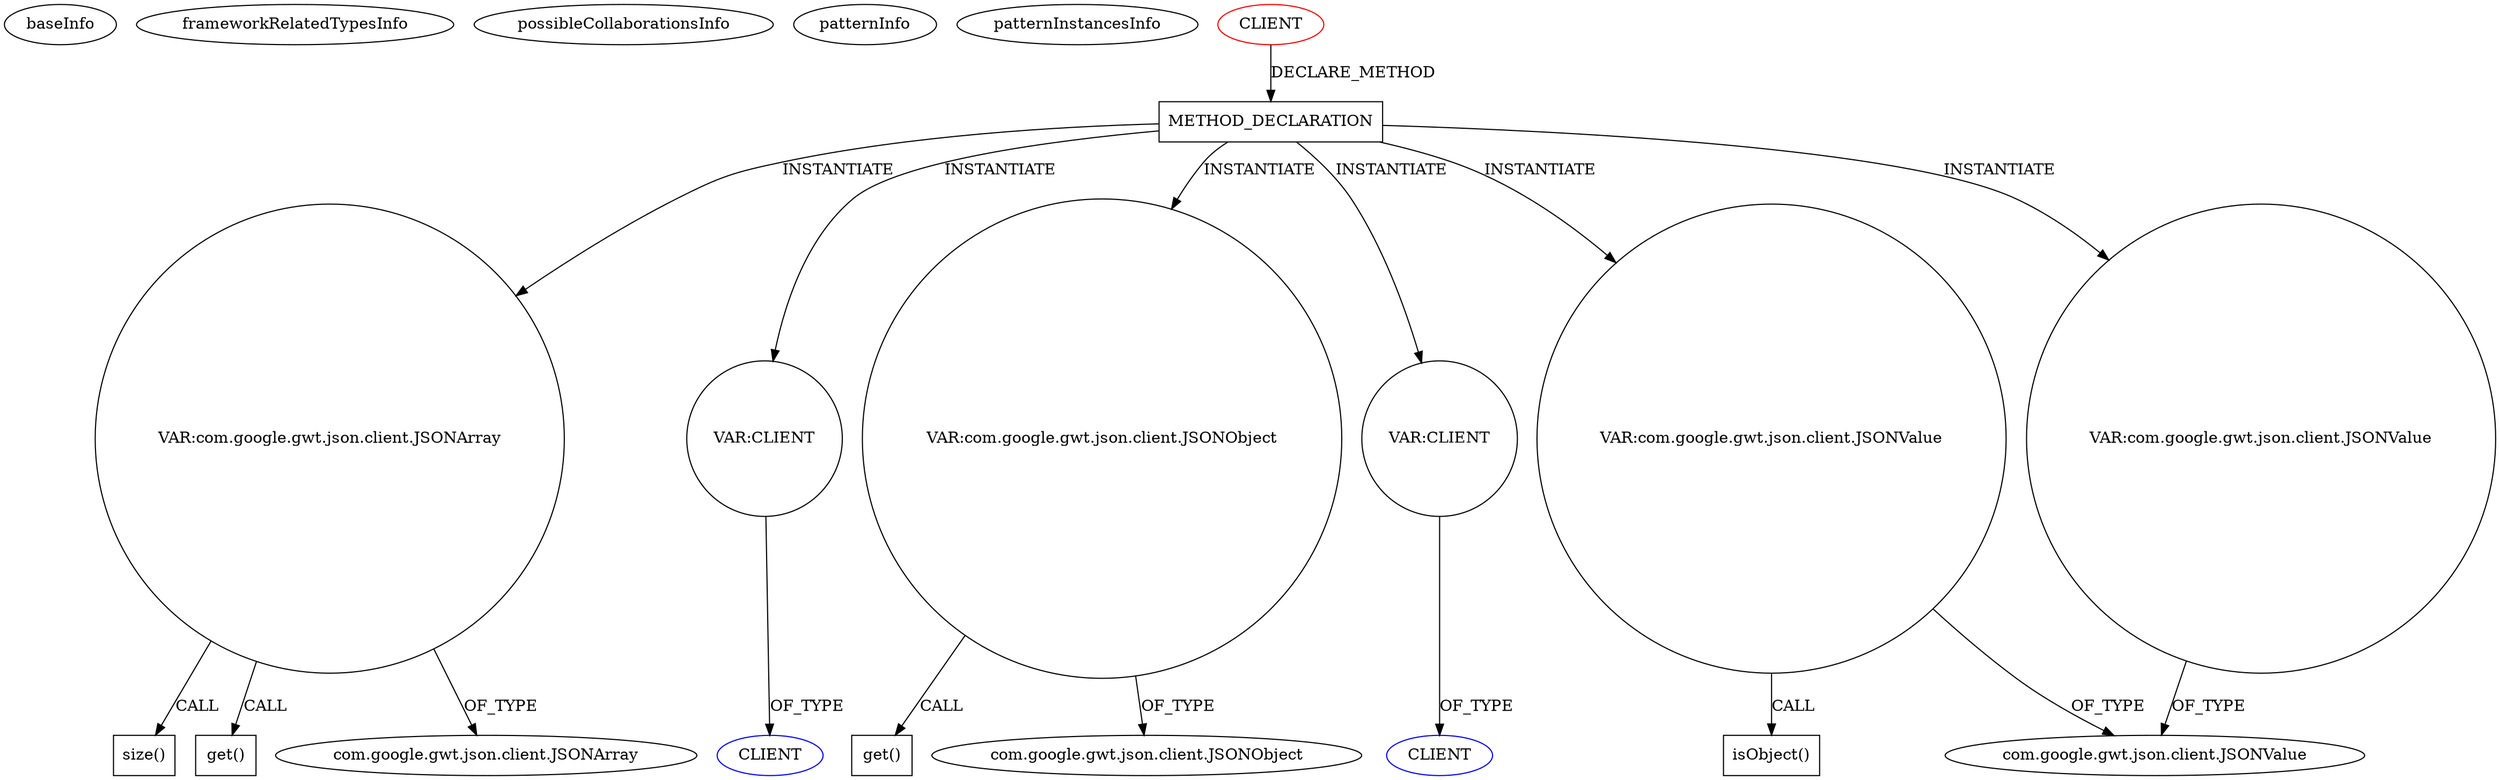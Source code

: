 digraph {
baseInfo[graphId=1126,category="pattern",isAnonymous=false,possibleRelation=false]
frameworkRelatedTypesInfo[]
possibleCollaborationsInfo[]
patternInfo[frequency=2.0,patternRootClient=0]
patternInstancesInfo[0="daonb-obudget~/daonb-obudget/obudget-master/src/client/src/org/obudget/client/Application.java~Application~1154",1="daonb-obudget~/daonb-obudget/obudget-master/src/client/src/org/obudget/client/BudgetSuggestionOracle.java~BudgetSuggestionOracle~1160"]
122[label="com.google.gwt.json.client.JSONArray",vertexType="FRAMEWORK_CLASS_TYPE",isFrameworkType=false]
120[label="VAR:com.google.gwt.json.client.JSONArray",vertexType="VARIABLE_EXPRESION",isFrameworkType=false,shape=circle]
49[label="METHOD_DECLARATION",vertexType="CLIENT_METHOD_DECLARATION",isFrameworkType=false,shape=box]
0[label="CLIENT",vertexType="ROOT_CLIENT_CLASS_DECLARATION",isFrameworkType=false,color=red]
153[label="VAR:CLIENT",vertexType="VARIABLE_EXPRESION",isFrameworkType=false,shape=circle]
129[label="VAR:com.google.gwt.json.client.JSONObject",vertexType="VARIABLE_EXPRESION",isFrameworkType=false,shape=circle]
101[label="VAR:CLIENT",vertexType="VARIABLE_EXPRESION",isFrameworkType=false,shape=circle]
121[label="size()",vertexType="INSIDE_CALL",isFrameworkType=false,shape=box]
136[label="get()",vertexType="INSIDE_CALL",isFrameworkType=false,shape=box]
130[label="get()",vertexType="INSIDE_CALL",isFrameworkType=false,shape=box]
131[label="com.google.gwt.json.client.JSONObject",vertexType="FRAMEWORK_CLASS_TYPE",isFrameworkType=false]
102[label="CLIENT",vertexType="REFERENCE_CLIENT_CLASS_DECLARATION",isFrameworkType=false,color=blue]
5[label="CLIENT",vertexType="REFERENCE_CLIENT_CLASS_DECLARATION",isFrameworkType=false,color=blue]
132[label="VAR:com.google.gwt.json.client.JSONValue",vertexType="VARIABLE_EXPRESION",isFrameworkType=false,shape=circle]
128[label="com.google.gwt.json.client.JSONValue",vertexType="FRAMEWORK_CLASS_TYPE",isFrameworkType=false]
126[label="VAR:com.google.gwt.json.client.JSONValue",vertexType="VARIABLE_EXPRESION",isFrameworkType=false,shape=circle]
133[label="isObject()",vertexType="INSIDE_CALL",isFrameworkType=false,shape=box]
132->133[label="CALL"]
120->136[label="CALL"]
153->5[label="OF_TYPE"]
132->128[label="OF_TYPE"]
49->153[label="INSTANTIATE"]
49->101[label="INSTANTIATE"]
49->126[label="INSTANTIATE"]
120->122[label="OF_TYPE"]
49->129[label="INSTANTIATE"]
0->49[label="DECLARE_METHOD"]
129->131[label="OF_TYPE"]
49->120[label="INSTANTIATE"]
49->132[label="INSTANTIATE"]
120->121[label="CALL"]
126->128[label="OF_TYPE"]
129->130[label="CALL"]
101->102[label="OF_TYPE"]
}
